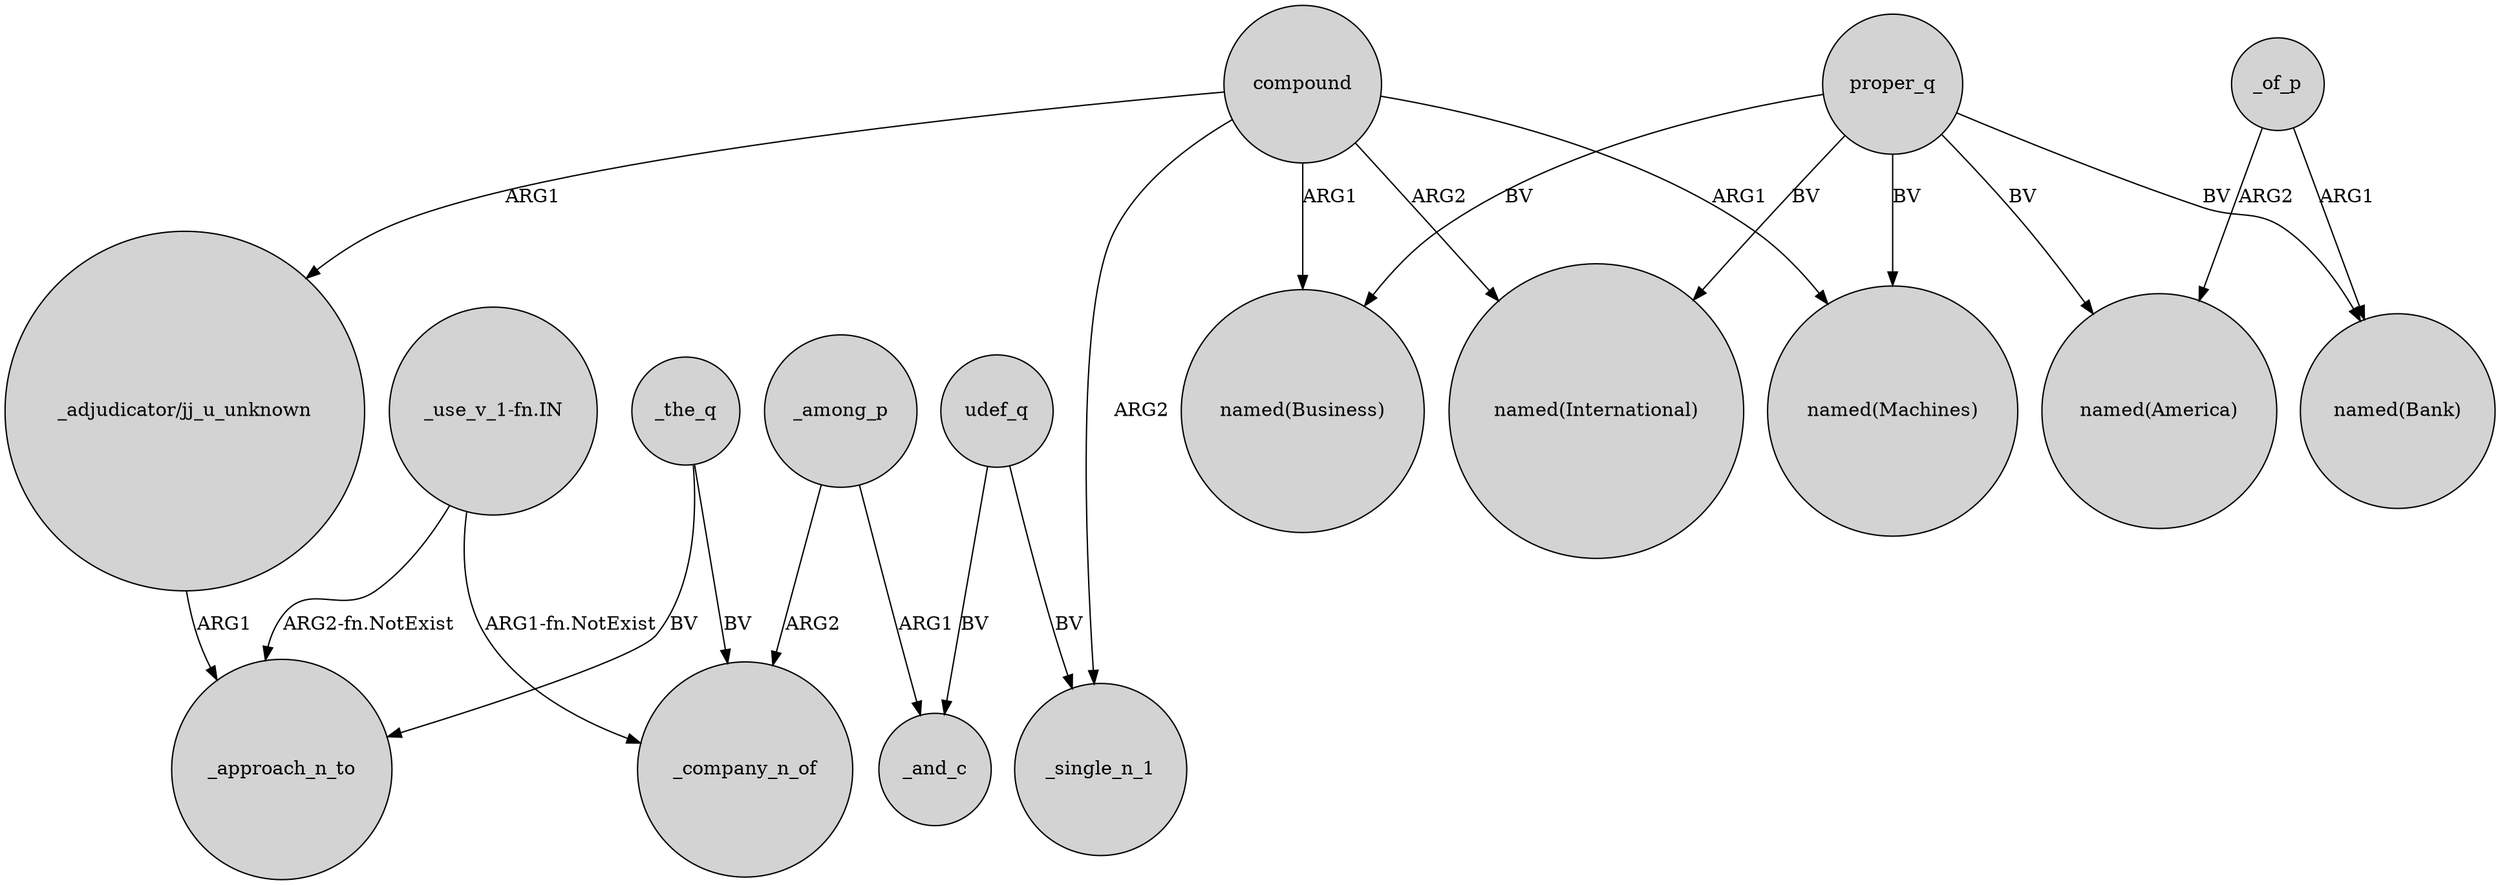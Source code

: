 digraph {
	node [shape=circle style=filled]
	compound -> "_adjudicator/jj_u_unknown" [label=ARG1]
	proper_q -> "named(Business)" [label=BV]
	udef_q -> _single_n_1 [label=BV]
	compound -> "named(Machines)" [label=ARG1]
	_of_p -> "named(America)" [label=ARG2]
	_the_q -> _approach_n_to [label=BV]
	_the_q -> _company_n_of [label=BV]
	"_adjudicator/jj_u_unknown" -> _approach_n_to [label=ARG1]
	_among_p -> _and_c [label=ARG1]
	proper_q -> "named(Bank)" [label=BV]
	"_use_v_1-fn.IN" -> _company_n_of [label="ARG1-fn.NotExist"]
	proper_q -> "named(Machines)" [label=BV]
	_of_p -> "named(Bank)" [label=ARG1]
	"_use_v_1-fn.IN" -> _approach_n_to [label="ARG2-fn.NotExist"]
	compound -> "named(International)" [label=ARG2]
	compound -> "named(Business)" [label=ARG1]
	compound -> _single_n_1 [label=ARG2]
	udef_q -> _and_c [label=BV]
	_among_p -> _company_n_of [label=ARG2]
	proper_q -> "named(America)" [label=BV]
	proper_q -> "named(International)" [label=BV]
}
